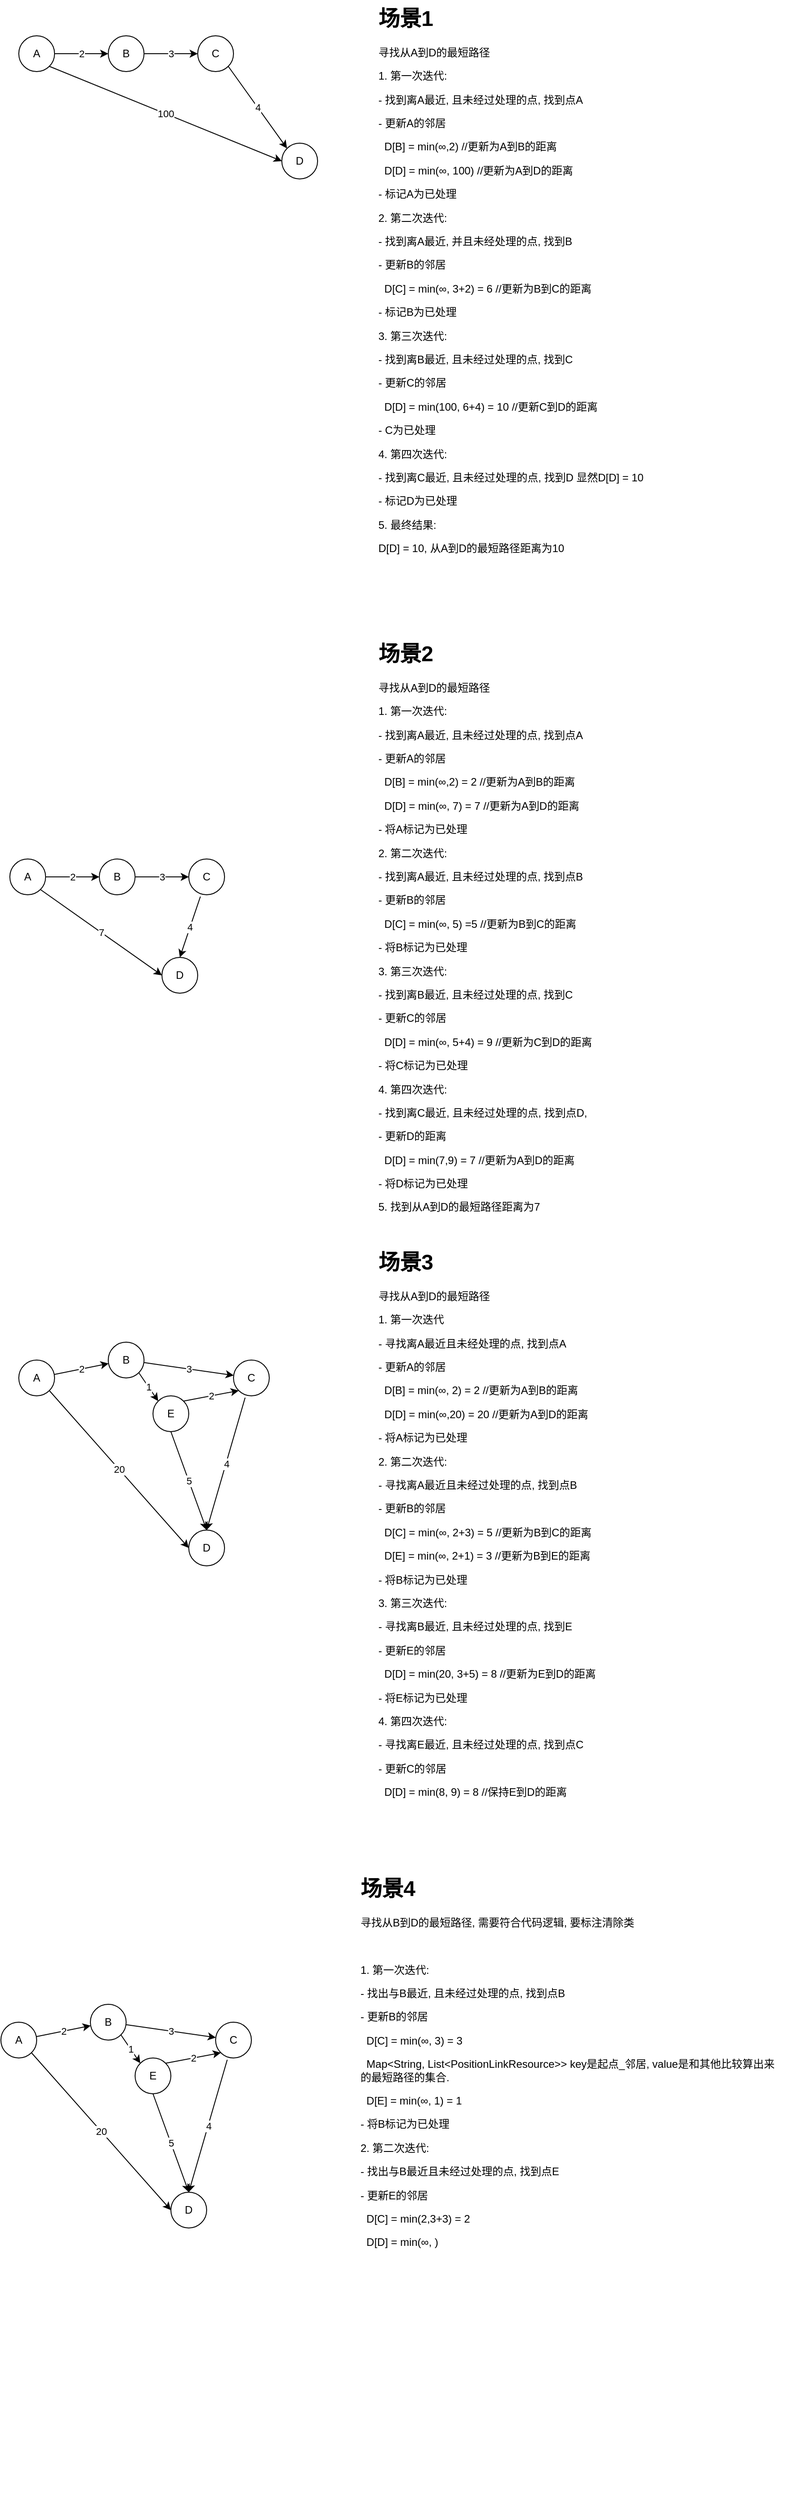 <mxfile version="24.3.1" type="github">
  <diagram name="第 1 页" id="ynSyun7Jrig-16OEIuBR">
    <mxGraphModel dx="1436" dy="724" grid="1" gridSize="10" guides="1" tooltips="1" connect="1" arrows="1" fold="1" page="1" pageScale="1" pageWidth="827" pageHeight="1169" math="0" shadow="0">
      <root>
        <mxCell id="0" />
        <mxCell id="1" parent="0" />
        <mxCell id="Uyb-lCwGTTEA9483NnbG-32" value="2" style="edgeStyle=none;rounded=0;orthogonalLoop=1;jettySize=auto;html=1;exitX=1;exitY=0.5;exitDx=0;exitDy=0;" edge="1" parent="1" source="Uyb-lCwGTTEA9483NnbG-28" target="Uyb-lCwGTTEA9483NnbG-29">
          <mxGeometry relative="1" as="geometry" />
        </mxCell>
        <mxCell id="Uyb-lCwGTTEA9483NnbG-35" value="100" style="edgeStyle=none;rounded=0;orthogonalLoop=1;jettySize=auto;html=1;exitX=1;exitY=1;exitDx=0;exitDy=0;entryX=0;entryY=0.5;entryDx=0;entryDy=0;" edge="1" parent="1" source="Uyb-lCwGTTEA9483NnbG-28" target="Uyb-lCwGTTEA9483NnbG-31">
          <mxGeometry relative="1" as="geometry" />
        </mxCell>
        <mxCell id="Uyb-lCwGTTEA9483NnbG-28" value="A" style="ellipse;whiteSpace=wrap;html=1;aspect=fixed;" vertex="1" parent="1">
          <mxGeometry x="100" y="110" width="40" height="40" as="geometry" />
        </mxCell>
        <mxCell id="Uyb-lCwGTTEA9483NnbG-33" value="3" style="edgeStyle=none;rounded=0;orthogonalLoop=1;jettySize=auto;html=1;exitX=1;exitY=0.5;exitDx=0;exitDy=0;entryX=0;entryY=0.5;entryDx=0;entryDy=0;" edge="1" parent="1" source="Uyb-lCwGTTEA9483NnbG-29" target="Uyb-lCwGTTEA9483NnbG-30">
          <mxGeometry relative="1" as="geometry" />
        </mxCell>
        <mxCell id="Uyb-lCwGTTEA9483NnbG-29" value="B" style="ellipse;whiteSpace=wrap;html=1;aspect=fixed;" vertex="1" parent="1">
          <mxGeometry x="200" y="110" width="40" height="40" as="geometry" />
        </mxCell>
        <mxCell id="Uyb-lCwGTTEA9483NnbG-34" value="4" style="edgeStyle=none;rounded=0;orthogonalLoop=1;jettySize=auto;html=1;exitX=1;exitY=1;exitDx=0;exitDy=0;entryX=0;entryY=0;entryDx=0;entryDy=0;" edge="1" parent="1" source="Uyb-lCwGTTEA9483NnbG-30" target="Uyb-lCwGTTEA9483NnbG-31">
          <mxGeometry relative="1" as="geometry" />
        </mxCell>
        <mxCell id="Uyb-lCwGTTEA9483NnbG-30" value="C" style="ellipse;whiteSpace=wrap;html=1;aspect=fixed;" vertex="1" parent="1">
          <mxGeometry x="300" y="110" width="40" height="40" as="geometry" />
        </mxCell>
        <mxCell id="Uyb-lCwGTTEA9483NnbG-31" value="D" style="ellipse;whiteSpace=wrap;html=1;aspect=fixed;" vertex="1" parent="1">
          <mxGeometry x="394" y="230" width="40" height="40" as="geometry" />
        </mxCell>
        <mxCell id="Uyb-lCwGTTEA9483NnbG-44" value="&lt;h1 style=&quot;margin-top: 0px;&quot;&gt;场景1&lt;/h1&gt;&lt;p&gt;寻找从A到D的最短路径&lt;/p&gt;&lt;p&gt;1. 第一次迭代:&lt;/p&gt;&lt;p&gt;- 找到离A最近, 且未经过处理的点, 找到点A&lt;/p&gt;&lt;p&gt;- 更新A的邻居&lt;/p&gt;&lt;p&gt;&amp;nbsp; D[B] = min(∞,2) //更新为A到B的距离&lt;/p&gt;&lt;p&gt;&amp;nbsp; D[D] = min(∞, 100) //更新为A到D的距离&lt;/p&gt;&lt;p&gt;- 标记A为已处理&lt;/p&gt;&lt;p&gt;2. 第二次迭代:&lt;/p&gt;&lt;p&gt;- 找到离A最近, 并且未经处理的点, 找到B&lt;/p&gt;&lt;p&gt;- 更新B的邻居&lt;/p&gt;&lt;p&gt;&amp;nbsp; D[C] = min(∞, 3+2) = 6 //更新为B到C的距离&lt;/p&gt;&lt;p&gt;- 标记B为已处理&lt;/p&gt;&lt;p&gt;3. 第三次迭代:&lt;/p&gt;&lt;p&gt;- 找到离B最近, 且未经过处理的点, 找到C&lt;/p&gt;&lt;p&gt;- 更新C的邻居&lt;/p&gt;&lt;p&gt;&amp;nbsp; D[D] = min(100, 6+4) = 10 //更新C到D的距离&lt;/p&gt;&lt;p&gt;- C为已处理&lt;/p&gt;&lt;p&gt;4. 第四次迭代:&lt;/p&gt;&lt;p&gt;- 找到离C最近, 且未经过处理的点, 找到D 显然D[D] = 10&lt;/p&gt;&lt;p&gt;- 标记D为已处理&lt;/p&gt;&lt;p&gt;5. 最终结果:&lt;/p&gt;&lt;p&gt;D[D] = 10, 从A到D的最短路径距离为10&lt;/p&gt;&lt;p&gt;&lt;br&gt;&lt;/p&gt;" style="text;html=1;whiteSpace=wrap;overflow=hidden;rounded=0;" vertex="1" parent="1">
          <mxGeometry x="500" y="70" width="470" height="640" as="geometry" />
        </mxCell>
        <mxCell id="Uyb-lCwGTTEA9483NnbG-50" value="2" style="edgeStyle=none;rounded=0;orthogonalLoop=1;jettySize=auto;html=1;" edge="1" parent="1" source="Uyb-lCwGTTEA9483NnbG-46" target="Uyb-lCwGTTEA9483NnbG-47">
          <mxGeometry relative="1" as="geometry" />
        </mxCell>
        <mxCell id="Uyb-lCwGTTEA9483NnbG-53" value="7" style="edgeStyle=none;rounded=0;orthogonalLoop=1;jettySize=auto;html=1;exitX=1;exitY=1;exitDx=0;exitDy=0;entryX=0;entryY=0.5;entryDx=0;entryDy=0;" edge="1" parent="1" source="Uyb-lCwGTTEA9483NnbG-46" target="Uyb-lCwGTTEA9483NnbG-49">
          <mxGeometry relative="1" as="geometry" />
        </mxCell>
        <mxCell id="Uyb-lCwGTTEA9483NnbG-46" value="A" style="ellipse;whiteSpace=wrap;html=1;aspect=fixed;" vertex="1" parent="1">
          <mxGeometry x="90" y="1030" width="40" height="40" as="geometry" />
        </mxCell>
        <mxCell id="Uyb-lCwGTTEA9483NnbG-51" value="3" style="edgeStyle=none;rounded=0;orthogonalLoop=1;jettySize=auto;html=1;" edge="1" parent="1" source="Uyb-lCwGTTEA9483NnbG-47" target="Uyb-lCwGTTEA9483NnbG-48">
          <mxGeometry relative="1" as="geometry" />
        </mxCell>
        <mxCell id="Uyb-lCwGTTEA9483NnbG-47" value="B" style="ellipse;whiteSpace=wrap;html=1;aspect=fixed;" vertex="1" parent="1">
          <mxGeometry x="190" y="1030" width="40" height="40" as="geometry" />
        </mxCell>
        <mxCell id="Uyb-lCwGTTEA9483NnbG-52" value="4" style="edgeStyle=none;rounded=0;orthogonalLoop=1;jettySize=auto;html=1;exitX=0.325;exitY=1.05;exitDx=0;exitDy=0;entryX=0.5;entryY=0;entryDx=0;entryDy=0;exitPerimeter=0;" edge="1" parent="1" source="Uyb-lCwGTTEA9483NnbG-48" target="Uyb-lCwGTTEA9483NnbG-49">
          <mxGeometry relative="1" as="geometry" />
        </mxCell>
        <mxCell id="Uyb-lCwGTTEA9483NnbG-48" value="C" style="ellipse;whiteSpace=wrap;html=1;aspect=fixed;" vertex="1" parent="1">
          <mxGeometry x="290" y="1030" width="40" height="40" as="geometry" />
        </mxCell>
        <mxCell id="Uyb-lCwGTTEA9483NnbG-49" value="D" style="ellipse;whiteSpace=wrap;html=1;aspect=fixed;" vertex="1" parent="1">
          <mxGeometry x="260" y="1140" width="40" height="40" as="geometry" />
        </mxCell>
        <mxCell id="Uyb-lCwGTTEA9483NnbG-55" value="&lt;h1 style=&quot;margin-top: 0px;&quot;&gt;场景2&lt;/h1&gt;&lt;p&gt;寻找从A到D的最短路径&lt;/p&gt;&lt;p&gt;1. 第一次迭代:&lt;/p&gt;&lt;p&gt;- 找到离A最近, 且未经过处理的点, 找到点A&lt;/p&gt;&lt;p&gt;- 更新A的邻居&lt;/p&gt;&lt;p&gt;&amp;nbsp; D[B] = min(∞,2) = 2 //更新为A到B的距离&lt;/p&gt;&lt;p&gt;&amp;nbsp; D[D] = min(∞, 7) = 7 //更新为A到D的距离&lt;/p&gt;&lt;p&gt;- 将A标记为已处理&lt;/p&gt;&lt;p&gt;2. 第二次迭代:&lt;/p&gt;&lt;p&gt;- 找到离A最近, 且未经过处理的点, 找到点B&lt;/p&gt;&lt;p&gt;- 更新B的邻居&lt;/p&gt;&lt;p&gt;&amp;nbsp; D[C] = min(∞, 5) =5 //更新为B到C的距离&lt;/p&gt;&lt;p&gt;- 将B标记为已处理&lt;/p&gt;&lt;p&gt;3. 第三次迭代:&lt;/p&gt;&lt;p&gt;- 找到离B最近, 且未经过处理的点, 找到C&lt;/p&gt;&lt;p&gt;- 更新C的邻居&lt;/p&gt;&lt;p&gt;&amp;nbsp; D[D] = min(∞, 5+4) = 9 //更新为C到D的距离&lt;/p&gt;&lt;p&gt;- 将C标记为已处理&lt;/p&gt;&lt;p&gt;4. 第四次迭代:&lt;/p&gt;&lt;p&gt;- 找到离C最近, 且未经过处理的点, 找到点D,&lt;/p&gt;&lt;p&gt;- 更新D的距离&lt;/p&gt;&lt;p&gt;&amp;nbsp; D[D] = min(7,9) = 7 //更新为A到D的距离&lt;/p&gt;&lt;p&gt;- 将D标记为已处理&lt;/p&gt;&lt;p&gt;5. 找到从A到D的最短路径距离为7&lt;/p&gt;&lt;p&gt;&lt;br&gt;&lt;/p&gt;" style="text;html=1;whiteSpace=wrap;overflow=hidden;rounded=0;" vertex="1" parent="1">
          <mxGeometry x="500" y="780" width="470" height="700" as="geometry" />
        </mxCell>
        <mxCell id="Uyb-lCwGTTEA9483NnbG-56" value="2" style="edgeStyle=none;rounded=0;orthogonalLoop=1;jettySize=auto;html=1;" edge="1" parent="1" source="Uyb-lCwGTTEA9483NnbG-58" target="Uyb-lCwGTTEA9483NnbG-60">
          <mxGeometry relative="1" as="geometry" />
        </mxCell>
        <mxCell id="Uyb-lCwGTTEA9483NnbG-57" value="20" style="edgeStyle=none;rounded=0;orthogonalLoop=1;jettySize=auto;html=1;exitX=1;exitY=1;exitDx=0;exitDy=0;entryX=0;entryY=0.5;entryDx=0;entryDy=0;" edge="1" parent="1" source="Uyb-lCwGTTEA9483NnbG-58" target="Uyb-lCwGTTEA9483NnbG-63">
          <mxGeometry relative="1" as="geometry" />
        </mxCell>
        <mxCell id="Uyb-lCwGTTEA9483NnbG-58" value="A" style="ellipse;whiteSpace=wrap;html=1;aspect=fixed;" vertex="1" parent="1">
          <mxGeometry x="100" y="1590" width="40" height="40" as="geometry" />
        </mxCell>
        <mxCell id="Uyb-lCwGTTEA9483NnbG-59" value="3" style="edgeStyle=none;rounded=0;orthogonalLoop=1;jettySize=auto;html=1;" edge="1" parent="1" source="Uyb-lCwGTTEA9483NnbG-60" target="Uyb-lCwGTTEA9483NnbG-62">
          <mxGeometry relative="1" as="geometry" />
        </mxCell>
        <mxCell id="Uyb-lCwGTTEA9483NnbG-65" value="1" style="edgeStyle=none;rounded=0;orthogonalLoop=1;jettySize=auto;html=1;exitX=1;exitY=1;exitDx=0;exitDy=0;entryX=0;entryY=0;entryDx=0;entryDy=0;" edge="1" parent="1" source="Uyb-lCwGTTEA9483NnbG-60" target="Uyb-lCwGTTEA9483NnbG-64">
          <mxGeometry x="0.009" relative="1" as="geometry">
            <mxPoint as="offset" />
          </mxGeometry>
        </mxCell>
        <mxCell id="Uyb-lCwGTTEA9483NnbG-60" value="B" style="ellipse;whiteSpace=wrap;html=1;aspect=fixed;" vertex="1" parent="1">
          <mxGeometry x="200" y="1570" width="40" height="40" as="geometry" />
        </mxCell>
        <mxCell id="Uyb-lCwGTTEA9483NnbG-61" value="4" style="edgeStyle=none;rounded=0;orthogonalLoop=1;jettySize=auto;html=1;exitX=0.325;exitY=1.05;exitDx=0;exitDy=0;entryX=0.5;entryY=0;entryDx=0;entryDy=0;exitPerimeter=0;" edge="1" parent="1" source="Uyb-lCwGTTEA9483NnbG-62" target="Uyb-lCwGTTEA9483NnbG-63">
          <mxGeometry relative="1" as="geometry" />
        </mxCell>
        <mxCell id="Uyb-lCwGTTEA9483NnbG-62" value="C" style="ellipse;whiteSpace=wrap;html=1;aspect=fixed;" vertex="1" parent="1">
          <mxGeometry x="340" y="1590" width="40" height="40" as="geometry" />
        </mxCell>
        <mxCell id="Uyb-lCwGTTEA9483NnbG-63" value="D" style="ellipse;whiteSpace=wrap;html=1;aspect=fixed;" vertex="1" parent="1">
          <mxGeometry x="290" y="1780" width="40" height="40" as="geometry" />
        </mxCell>
        <mxCell id="Uyb-lCwGTTEA9483NnbG-66" value="5" style="edgeStyle=none;rounded=0;orthogonalLoop=1;jettySize=auto;html=1;exitX=0.5;exitY=1;exitDx=0;exitDy=0;entryX=0.5;entryY=0;entryDx=0;entryDy=0;" edge="1" parent="1" source="Uyb-lCwGTTEA9483NnbG-64" target="Uyb-lCwGTTEA9483NnbG-63">
          <mxGeometry x="0.008" relative="1" as="geometry">
            <mxPoint as="offset" />
          </mxGeometry>
        </mxCell>
        <mxCell id="Uyb-lCwGTTEA9483NnbG-68" value="2" style="edgeStyle=none;rounded=0;orthogonalLoop=1;jettySize=auto;html=1;exitX=1;exitY=0;exitDx=0;exitDy=0;entryX=0;entryY=1;entryDx=0;entryDy=0;" edge="1" parent="1" source="Uyb-lCwGTTEA9483NnbG-64" target="Uyb-lCwGTTEA9483NnbG-62">
          <mxGeometry relative="1" as="geometry" />
        </mxCell>
        <mxCell id="Uyb-lCwGTTEA9483NnbG-64" value="E" style="ellipse;whiteSpace=wrap;html=1;aspect=fixed;" vertex="1" parent="1">
          <mxGeometry x="250" y="1630" width="40" height="40" as="geometry" />
        </mxCell>
        <mxCell id="Uyb-lCwGTTEA9483NnbG-67" value="&lt;h1 style=&quot;margin-top: 0px;&quot;&gt;场景3&lt;/h1&gt;&lt;p&gt;寻找从A到D的最短路径&lt;/p&gt;&lt;p&gt;1. 第一次迭代&lt;/p&gt;&lt;p&gt;- 寻找离A最近且未经处理的点, 找到点A&lt;/p&gt;&lt;p&gt;- 更新A的邻居&lt;/p&gt;&lt;p&gt;&amp;nbsp; D[B] = min(∞, 2) = 2 //更新为A到B的距离&lt;/p&gt;&lt;p&gt;&amp;nbsp; D[D] = min(∞,20) = 20 //更新为A到D的距离&lt;/p&gt;&lt;p&gt;- 将A标记为已处理&lt;/p&gt;&lt;p&gt;2. 第二次迭代:&lt;/p&gt;&lt;p&gt;- 寻找离A最近且未经过处理的点, 找到点B&lt;/p&gt;&lt;p&gt;- 更新B的邻居&lt;/p&gt;&lt;p&gt;&amp;nbsp; D[C] = min(∞, 2+3) = 5 //更新为B到C的距离&lt;/p&gt;&lt;p&gt;&amp;nbsp; D[E] = min(∞, 2+1) = 3 //更新为B到E的距离&lt;/p&gt;&lt;p&gt;- 将B标记为已处理&lt;/p&gt;&lt;p&gt;3. 第三次迭代:&lt;/p&gt;&lt;p&gt;- 寻找离B最近, 且未经过处理的点, 找到E&lt;/p&gt;&lt;p&gt;- 更新E的邻居&lt;/p&gt;&lt;p&gt;&amp;nbsp; D[D] = min(20, 3+5) = 8 //更新为E到D的距离&lt;/p&gt;&lt;p&gt;- 将E标记为已处理&lt;/p&gt;&lt;p&gt;4. 第四次迭代:&lt;/p&gt;&lt;p&gt;- 寻找离E最近, 且未经过处理的点, 找到点C&lt;/p&gt;&lt;p&gt;- 更新C的邻居&lt;/p&gt;&lt;p&gt;&amp;nbsp; D[D] = min(8, 9) = 8 //保持E到D的距离&lt;/p&gt;&lt;p&gt;&lt;br&gt;&lt;/p&gt;" style="text;html=1;whiteSpace=wrap;overflow=hidden;rounded=0;" vertex="1" parent="1">
          <mxGeometry x="500" y="1460" width="470" height="700" as="geometry" />
        </mxCell>
        <mxCell id="Uyb-lCwGTTEA9483NnbG-77" value="2" style="edgeStyle=none;rounded=0;orthogonalLoop=1;jettySize=auto;html=1;" edge="1" parent="1" source="Uyb-lCwGTTEA9483NnbG-79" target="Uyb-lCwGTTEA9483NnbG-82">
          <mxGeometry relative="1" as="geometry" />
        </mxCell>
        <mxCell id="Uyb-lCwGTTEA9483NnbG-78" value="20" style="edgeStyle=none;rounded=0;orthogonalLoop=1;jettySize=auto;html=1;exitX=1;exitY=1;exitDx=0;exitDy=0;entryX=0;entryY=0.5;entryDx=0;entryDy=0;" edge="1" parent="1" source="Uyb-lCwGTTEA9483NnbG-79" target="Uyb-lCwGTTEA9483NnbG-85">
          <mxGeometry relative="1" as="geometry" />
        </mxCell>
        <mxCell id="Uyb-lCwGTTEA9483NnbG-79" value="A" style="ellipse;whiteSpace=wrap;html=1;aspect=fixed;" vertex="1" parent="1">
          <mxGeometry x="80" y="2330" width="40" height="40" as="geometry" />
        </mxCell>
        <mxCell id="Uyb-lCwGTTEA9483NnbG-80" value="3" style="edgeStyle=none;rounded=0;orthogonalLoop=1;jettySize=auto;html=1;" edge="1" parent="1" source="Uyb-lCwGTTEA9483NnbG-82" target="Uyb-lCwGTTEA9483NnbG-84">
          <mxGeometry relative="1" as="geometry" />
        </mxCell>
        <mxCell id="Uyb-lCwGTTEA9483NnbG-81" value="1" style="edgeStyle=none;rounded=0;orthogonalLoop=1;jettySize=auto;html=1;exitX=1;exitY=1;exitDx=0;exitDy=0;entryX=0;entryY=0;entryDx=0;entryDy=0;" edge="1" parent="1" source="Uyb-lCwGTTEA9483NnbG-82" target="Uyb-lCwGTTEA9483NnbG-88">
          <mxGeometry x="0.009" relative="1" as="geometry">
            <mxPoint as="offset" />
          </mxGeometry>
        </mxCell>
        <mxCell id="Uyb-lCwGTTEA9483NnbG-82" value="B" style="ellipse;whiteSpace=wrap;html=1;aspect=fixed;" vertex="1" parent="1">
          <mxGeometry x="180" y="2310" width="40" height="40" as="geometry" />
        </mxCell>
        <mxCell id="Uyb-lCwGTTEA9483NnbG-83" value="4" style="edgeStyle=none;rounded=0;orthogonalLoop=1;jettySize=auto;html=1;exitX=0.325;exitY=1.05;exitDx=0;exitDy=0;entryX=0.5;entryY=0;entryDx=0;entryDy=0;exitPerimeter=0;" edge="1" parent="1" source="Uyb-lCwGTTEA9483NnbG-84" target="Uyb-lCwGTTEA9483NnbG-85">
          <mxGeometry relative="1" as="geometry" />
        </mxCell>
        <mxCell id="Uyb-lCwGTTEA9483NnbG-84" value="C" style="ellipse;whiteSpace=wrap;html=1;aspect=fixed;" vertex="1" parent="1">
          <mxGeometry x="320" y="2330" width="40" height="40" as="geometry" />
        </mxCell>
        <mxCell id="Uyb-lCwGTTEA9483NnbG-85" value="D" style="ellipse;whiteSpace=wrap;html=1;aspect=fixed;" vertex="1" parent="1">
          <mxGeometry x="270" y="2520" width="40" height="40" as="geometry" />
        </mxCell>
        <mxCell id="Uyb-lCwGTTEA9483NnbG-86" value="5" style="edgeStyle=none;rounded=0;orthogonalLoop=1;jettySize=auto;html=1;exitX=0.5;exitY=1;exitDx=0;exitDy=0;entryX=0.5;entryY=0;entryDx=0;entryDy=0;" edge="1" parent="1" source="Uyb-lCwGTTEA9483NnbG-88" target="Uyb-lCwGTTEA9483NnbG-85">
          <mxGeometry x="0.008" relative="1" as="geometry">
            <mxPoint as="offset" />
          </mxGeometry>
        </mxCell>
        <mxCell id="Uyb-lCwGTTEA9483NnbG-87" value="2" style="edgeStyle=none;rounded=0;orthogonalLoop=1;jettySize=auto;html=1;exitX=1;exitY=0;exitDx=0;exitDy=0;entryX=0;entryY=1;entryDx=0;entryDy=0;" edge="1" parent="1" source="Uyb-lCwGTTEA9483NnbG-88" target="Uyb-lCwGTTEA9483NnbG-84">
          <mxGeometry relative="1" as="geometry" />
        </mxCell>
        <mxCell id="Uyb-lCwGTTEA9483NnbG-88" value="E" style="ellipse;whiteSpace=wrap;html=1;aspect=fixed;" vertex="1" parent="1">
          <mxGeometry x="230" y="2370" width="40" height="40" as="geometry" />
        </mxCell>
        <mxCell id="Uyb-lCwGTTEA9483NnbG-89" value="&lt;h1 style=&quot;margin-top: 0px;&quot;&gt;场景4&lt;/h1&gt;&lt;p&gt;寻找从B到D的最短路径, 需要符合代码逻辑, 要标注清除类&lt;/p&gt;&lt;p&gt;&lt;br&gt;&lt;/p&gt;&lt;p&gt;1. 第一次迭代:&lt;/p&gt;&lt;p&gt;- 找出与B最近, 且未经过处理的点, 找到点B&lt;/p&gt;&lt;p&gt;- 更新B的邻居&lt;/p&gt;&lt;p&gt;&amp;nbsp; D[C] = min(∞, 3) = 3&lt;/p&gt;&lt;p&gt;&amp;nbsp; Map&amp;lt;String, List&amp;lt;PositionLinkResource&amp;gt;&amp;gt; key是起点_邻居, value是和其他比较算出来的最短路径的集合.&lt;/p&gt;&lt;p&gt;&amp;nbsp; D[E] = min(∞, 1) = 1&lt;/p&gt;&lt;p&gt;- 将B标记为已处理&lt;/p&gt;&lt;p&gt;2. 第二次迭代:&lt;/p&gt;&lt;p&gt;- 找出与B最近且未经过处理的点, 找到点E&lt;/p&gt;&lt;p&gt;- 更新E的邻居&lt;/p&gt;&lt;p&gt;&amp;nbsp; D[C] = min(2,3+3) = 2&lt;/p&gt;&lt;p&gt;&amp;nbsp; D[D] = min(∞, )&lt;/p&gt;" style="text;html=1;whiteSpace=wrap;overflow=hidden;rounded=0;" vertex="1" parent="1">
          <mxGeometry x="480" y="2160" width="470" height="700" as="geometry" />
        </mxCell>
      </root>
    </mxGraphModel>
  </diagram>
</mxfile>
